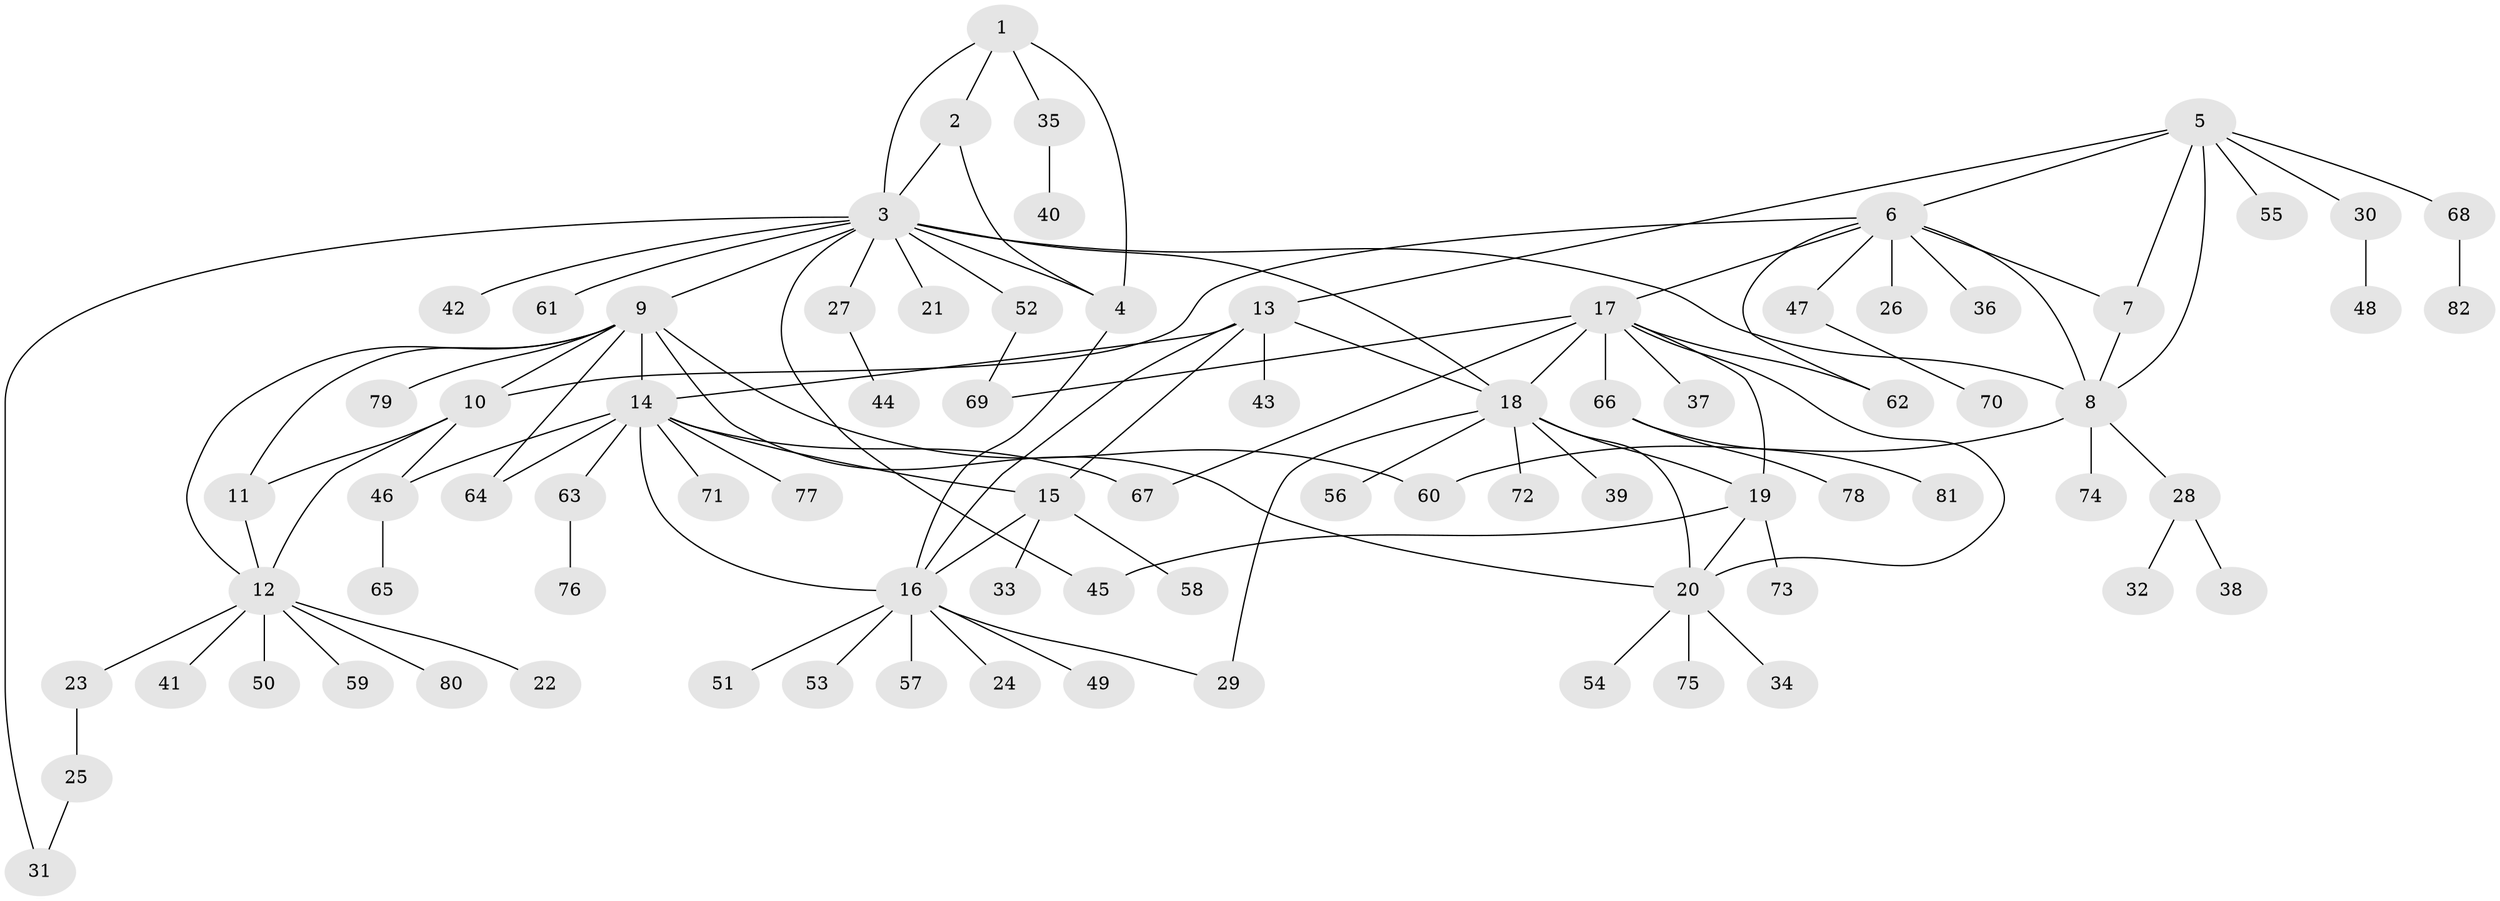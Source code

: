 // coarse degree distribution, {2: 0.08163265306122448, 5: 0.02040816326530612, 3: 0.02040816326530612, 10: 0.04081632653061224, 12: 0.02040816326530612, 7: 0.02040816326530612, 1: 0.7755102040816326, 17: 0.02040816326530612}
// Generated by graph-tools (version 1.1) at 2025/59/03/04/25 21:59:04]
// undirected, 82 vertices, 111 edges
graph export_dot {
graph [start="1"]
  node [color=gray90,style=filled];
  1;
  2;
  3;
  4;
  5;
  6;
  7;
  8;
  9;
  10;
  11;
  12;
  13;
  14;
  15;
  16;
  17;
  18;
  19;
  20;
  21;
  22;
  23;
  24;
  25;
  26;
  27;
  28;
  29;
  30;
  31;
  32;
  33;
  34;
  35;
  36;
  37;
  38;
  39;
  40;
  41;
  42;
  43;
  44;
  45;
  46;
  47;
  48;
  49;
  50;
  51;
  52;
  53;
  54;
  55;
  56;
  57;
  58;
  59;
  60;
  61;
  62;
  63;
  64;
  65;
  66;
  67;
  68;
  69;
  70;
  71;
  72;
  73;
  74;
  75;
  76;
  77;
  78;
  79;
  80;
  81;
  82;
  1 -- 2;
  1 -- 3;
  1 -- 4;
  1 -- 35;
  2 -- 3;
  2 -- 4;
  3 -- 4;
  3 -- 8;
  3 -- 9;
  3 -- 18;
  3 -- 21;
  3 -- 27;
  3 -- 31;
  3 -- 42;
  3 -- 45;
  3 -- 52;
  3 -- 61;
  4 -- 16;
  5 -- 6;
  5 -- 7;
  5 -- 8;
  5 -- 13;
  5 -- 30;
  5 -- 55;
  5 -- 68;
  6 -- 7;
  6 -- 8;
  6 -- 10;
  6 -- 17;
  6 -- 26;
  6 -- 36;
  6 -- 47;
  6 -- 62;
  7 -- 8;
  8 -- 28;
  8 -- 60;
  8 -- 74;
  9 -- 10;
  9 -- 11;
  9 -- 12;
  9 -- 14;
  9 -- 20;
  9 -- 60;
  9 -- 64;
  9 -- 79;
  10 -- 11;
  10 -- 12;
  10 -- 46;
  11 -- 12;
  12 -- 22;
  12 -- 23;
  12 -- 41;
  12 -- 50;
  12 -- 59;
  12 -- 80;
  13 -- 14;
  13 -- 15;
  13 -- 16;
  13 -- 18;
  13 -- 43;
  14 -- 15;
  14 -- 16;
  14 -- 46;
  14 -- 63;
  14 -- 64;
  14 -- 67;
  14 -- 71;
  14 -- 77;
  15 -- 16;
  15 -- 33;
  15 -- 58;
  16 -- 24;
  16 -- 29;
  16 -- 49;
  16 -- 51;
  16 -- 53;
  16 -- 57;
  17 -- 18;
  17 -- 19;
  17 -- 20;
  17 -- 37;
  17 -- 62;
  17 -- 66;
  17 -- 67;
  17 -- 69;
  18 -- 19;
  18 -- 20;
  18 -- 29;
  18 -- 39;
  18 -- 56;
  18 -- 72;
  19 -- 20;
  19 -- 45;
  19 -- 73;
  20 -- 34;
  20 -- 54;
  20 -- 75;
  23 -- 25;
  25 -- 31;
  27 -- 44;
  28 -- 32;
  28 -- 38;
  30 -- 48;
  35 -- 40;
  46 -- 65;
  47 -- 70;
  52 -- 69;
  63 -- 76;
  66 -- 78;
  66 -- 81;
  68 -- 82;
}
